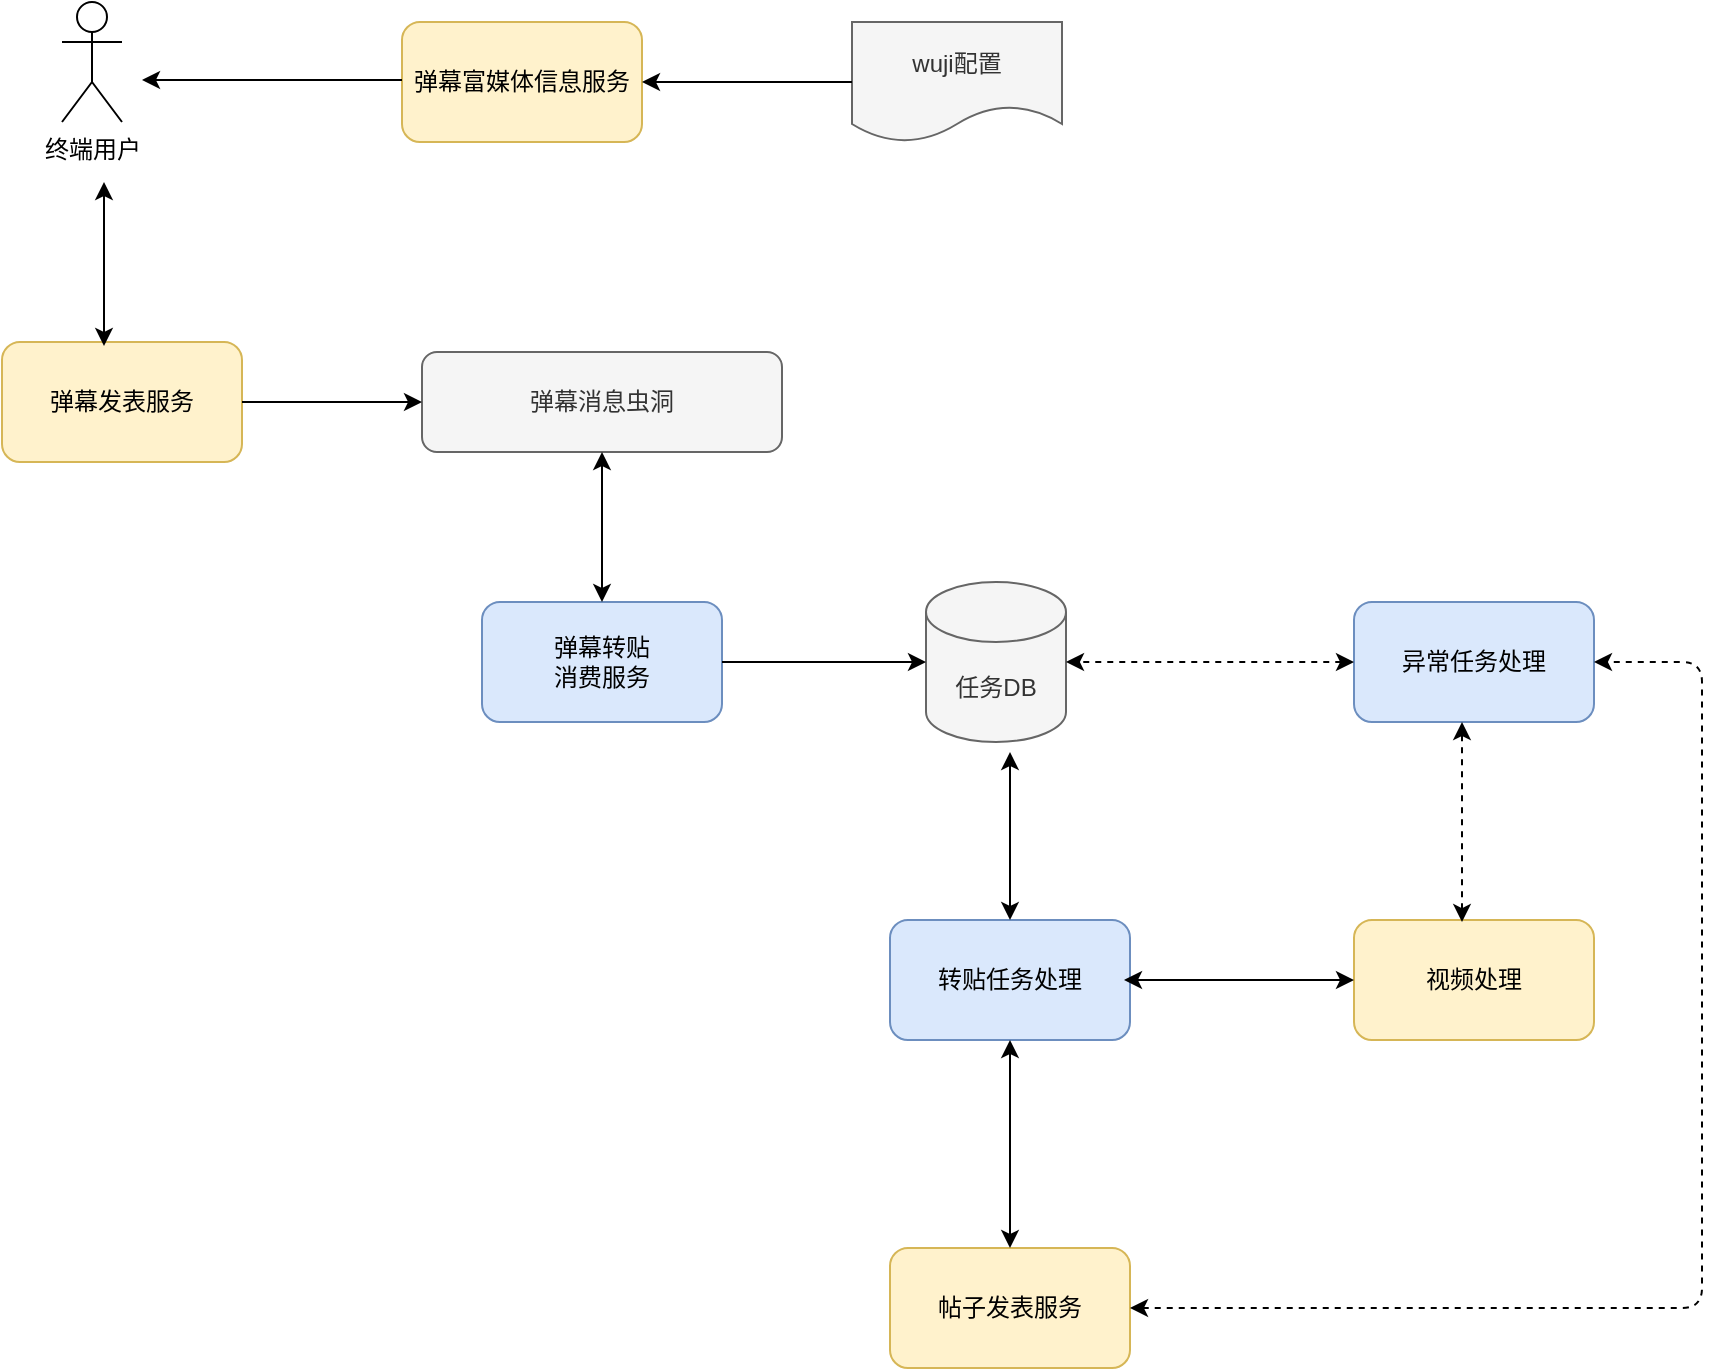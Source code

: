<mxfile version="14.4.2" type="github">
  <diagram id="GRkqAwBmYhJZcpe190al" name="第 1 页">
    <mxGraphModel dx="1422" dy="762" grid="1" gridSize="10" guides="1" tooltips="1" connect="1" arrows="1" fold="1" page="1" pageScale="1" pageWidth="827" pageHeight="1169" math="0" shadow="0">
      <root>
        <mxCell id="0" />
        <mxCell id="1" parent="0" />
        <mxCell id="GwsUawxsYAqEfmonSB3_-2" value="弹幕发表服务" style="rounded=1;whiteSpace=wrap;html=1;fillColor=#fff2cc;strokeColor=#d6b656;" vertex="1" parent="1">
          <mxGeometry x="50" y="250" width="120" height="60" as="geometry" />
        </mxCell>
        <mxCell id="GwsUawxsYAqEfmonSB3_-3" value="弹幕富媒体信息服务" style="rounded=1;whiteSpace=wrap;html=1;fillColor=#fff2cc;strokeColor=#d6b656;" vertex="1" parent="1">
          <mxGeometry x="250" y="90" width="120" height="60" as="geometry" />
        </mxCell>
        <mxCell id="GwsUawxsYAqEfmonSB3_-4" value="弹幕消息虫洞" style="rounded=1;whiteSpace=wrap;html=1;fillColor=#f5f5f5;strokeColor=#666666;fontColor=#333333;" vertex="1" parent="1">
          <mxGeometry x="260" y="255" width="180" height="50" as="geometry" />
        </mxCell>
        <mxCell id="GwsUawxsYAqEfmonSB3_-5" value="终端用户" style="shape=umlActor;verticalLabelPosition=bottom;verticalAlign=top;html=1;outlineConnect=0;" vertex="1" parent="1">
          <mxGeometry x="80" y="80" width="30" height="60" as="geometry" />
        </mxCell>
        <mxCell id="GwsUawxsYAqEfmonSB3_-9" value="wuji配置" style="shape=document;whiteSpace=wrap;html=1;boundedLbl=1;fillColor=#f5f5f5;strokeColor=#666666;fontColor=#333333;" vertex="1" parent="1">
          <mxGeometry x="475" y="90" width="105" height="60" as="geometry" />
        </mxCell>
        <mxCell id="GwsUawxsYAqEfmonSB3_-10" value="" style="endArrow=classic;html=1;entryX=1;entryY=0.5;entryDx=0;entryDy=0;" edge="1" parent="1" source="GwsUawxsYAqEfmonSB3_-9" target="GwsUawxsYAqEfmonSB3_-3">
          <mxGeometry width="50" height="50" relative="1" as="geometry">
            <mxPoint x="440" y="240" as="sourcePoint" />
            <mxPoint x="490" y="190" as="targetPoint" />
          </mxGeometry>
        </mxCell>
        <mxCell id="GwsUawxsYAqEfmonSB3_-11" value="" style="endArrow=classic;html=1;entryX=1;entryY=0.5;entryDx=0;entryDy=0;" edge="1" parent="1">
          <mxGeometry width="50" height="50" relative="1" as="geometry">
            <mxPoint x="250" y="119" as="sourcePoint" />
            <mxPoint x="120" y="119" as="targetPoint" />
          </mxGeometry>
        </mxCell>
        <mxCell id="GwsUawxsYAqEfmonSB3_-12" value="" style="endArrow=classic;html=1;entryX=0.425;entryY=0.033;entryDx=0;entryDy=0;entryPerimeter=0;startArrow=classic;startFill=1;" edge="1" parent="1" target="GwsUawxsYAqEfmonSB3_-2">
          <mxGeometry width="50" height="50" relative="1" as="geometry">
            <mxPoint x="101" y="170" as="sourcePoint" />
            <mxPoint x="130" y="129" as="targetPoint" />
          </mxGeometry>
        </mxCell>
        <mxCell id="GwsUawxsYAqEfmonSB3_-13" value="" style="endArrow=classic;html=1;entryX=0;entryY=0.5;entryDx=0;entryDy=0;exitX=1;exitY=0.5;exitDx=0;exitDy=0;" edge="1" parent="1" source="GwsUawxsYAqEfmonSB3_-2" target="GwsUawxsYAqEfmonSB3_-4">
          <mxGeometry width="50" height="50" relative="1" as="geometry">
            <mxPoint x="111" y="180" as="sourcePoint" />
            <mxPoint x="111" y="261.98" as="targetPoint" />
          </mxGeometry>
        </mxCell>
        <mxCell id="GwsUawxsYAqEfmonSB3_-14" value="弹幕转贴&lt;br&gt;消费服务" style="rounded=1;whiteSpace=wrap;html=1;fillColor=#dae8fc;strokeColor=#6c8ebf;" vertex="1" parent="1">
          <mxGeometry x="290" y="380" width="120" height="60" as="geometry" />
        </mxCell>
        <mxCell id="GwsUawxsYAqEfmonSB3_-15" value="" style="endArrow=classic;html=1;exitX=0.5;exitY=1;exitDx=0;exitDy=0;entryX=0.5;entryY=0;entryDx=0;entryDy=0;startArrow=classic;startFill=1;" edge="1" parent="1" source="GwsUawxsYAqEfmonSB3_-4" target="GwsUawxsYAqEfmonSB3_-14">
          <mxGeometry width="50" height="50" relative="1" as="geometry">
            <mxPoint x="440" y="276" as="sourcePoint" />
            <mxPoint x="520" y="276" as="targetPoint" />
          </mxGeometry>
        </mxCell>
        <mxCell id="GwsUawxsYAqEfmonSB3_-16" value="任务DB" style="shape=cylinder3;whiteSpace=wrap;html=1;boundedLbl=1;backgroundOutline=1;size=15;fillColor=#f5f5f5;strokeColor=#666666;fontColor=#333333;" vertex="1" parent="1">
          <mxGeometry x="512" y="370" width="70" height="80" as="geometry" />
        </mxCell>
        <mxCell id="GwsUawxsYAqEfmonSB3_-17" value="" style="endArrow=classic;html=1;" edge="1" parent="1" source="GwsUawxsYAqEfmonSB3_-14" target="GwsUawxsYAqEfmonSB3_-16">
          <mxGeometry width="50" height="50" relative="1" as="geometry">
            <mxPoint x="180" y="290" as="sourcePoint" />
            <mxPoint x="270" y="290" as="targetPoint" />
          </mxGeometry>
        </mxCell>
        <mxCell id="GwsUawxsYAqEfmonSB3_-18" value="转贴任务处理" style="rounded=1;whiteSpace=wrap;html=1;fillColor=#dae8fc;strokeColor=#6c8ebf;" vertex="1" parent="1">
          <mxGeometry x="494" y="539" width="120" height="60" as="geometry" />
        </mxCell>
        <mxCell id="GwsUawxsYAqEfmonSB3_-19" value="" style="endArrow=classic;html=1;startArrow=classic;startFill=1;" edge="1" parent="1" source="GwsUawxsYAqEfmonSB3_-18">
          <mxGeometry width="50" height="50" relative="1" as="geometry">
            <mxPoint x="430" y="515" as="sourcePoint" />
            <mxPoint x="554" y="455" as="targetPoint" />
          </mxGeometry>
        </mxCell>
        <mxCell id="GwsUawxsYAqEfmonSB3_-22" value="视频处理" style="rounded=1;whiteSpace=wrap;html=1;fillColor=#fff2cc;strokeColor=#d6b656;" vertex="1" parent="1">
          <mxGeometry x="726" y="539" width="120" height="60" as="geometry" />
        </mxCell>
        <mxCell id="GwsUawxsYAqEfmonSB3_-23" value="" style="endArrow=classic;html=1;startArrow=classic;startFill=1;exitX=0;exitY=0.5;exitDx=0;exitDy=0;" edge="1" parent="1" source="GwsUawxsYAqEfmonSB3_-22">
          <mxGeometry width="50" height="50" relative="1" as="geometry">
            <mxPoint x="711" y="568.5" as="sourcePoint" />
            <mxPoint x="611" y="569" as="targetPoint" />
          </mxGeometry>
        </mxCell>
        <mxCell id="GwsUawxsYAqEfmonSB3_-24" value="帖子发表服务" style="rounded=1;whiteSpace=wrap;html=1;fillColor=#fff2cc;strokeColor=#d6b656;" vertex="1" parent="1">
          <mxGeometry x="494" y="703" width="120" height="60" as="geometry" />
        </mxCell>
        <mxCell id="GwsUawxsYAqEfmonSB3_-25" value="" style="endArrow=classic;html=1;startArrow=classic;startFill=1;exitX=0.5;exitY=1;exitDx=0;exitDy=0;entryX=0.5;entryY=0;entryDx=0;entryDy=0;" edge="1" parent="1" source="GwsUawxsYAqEfmonSB3_-18" target="GwsUawxsYAqEfmonSB3_-24">
          <mxGeometry width="50" height="50" relative="1" as="geometry">
            <mxPoint x="661" y="709" as="sourcePoint" />
            <mxPoint x="541" y="709" as="targetPoint" />
          </mxGeometry>
        </mxCell>
        <mxCell id="GwsUawxsYAqEfmonSB3_-26" value="异常任务处理" style="rounded=1;whiteSpace=wrap;html=1;fillColor=#dae8fc;strokeColor=#6c8ebf;" vertex="1" parent="1">
          <mxGeometry x="726" y="380" width="120" height="60" as="geometry" />
        </mxCell>
        <mxCell id="GwsUawxsYAqEfmonSB3_-27" value="" style="endArrow=classic;html=1;startArrow=classic;startFill=1;exitX=0;exitY=0.5;exitDx=0;exitDy=0;dashed=1;" edge="1" parent="1" source="GwsUawxsYAqEfmonSB3_-26">
          <mxGeometry width="50" height="50" relative="1" as="geometry">
            <mxPoint x="582" y="494" as="sourcePoint" />
            <mxPoint x="582" y="410" as="targetPoint" />
          </mxGeometry>
        </mxCell>
        <mxCell id="GwsUawxsYAqEfmonSB3_-28" value="" style="endArrow=classic;html=1;startArrow=classic;startFill=1;exitX=0.45;exitY=0.017;exitDx=0;exitDy=0;exitPerimeter=0;dashed=1;" edge="1" parent="1" source="GwsUawxsYAqEfmonSB3_-22">
          <mxGeometry width="50" height="50" relative="1" as="geometry">
            <mxPoint x="895" y="440" as="sourcePoint" />
            <mxPoint x="780" y="440" as="targetPoint" />
          </mxGeometry>
        </mxCell>
        <mxCell id="GwsUawxsYAqEfmonSB3_-29" value="" style="endArrow=classic;html=1;startArrow=classic;startFill=1;exitX=1;exitY=0.5;exitDx=0;exitDy=0;entryX=1;entryY=0.5;entryDx=0;entryDy=0;edgeStyle=orthogonalEdgeStyle;dashed=1;" edge="1" parent="1" source="GwsUawxsYAqEfmonSB3_-24" target="GwsUawxsYAqEfmonSB3_-26">
          <mxGeometry width="50" height="50" relative="1" as="geometry">
            <mxPoint x="790" y="550.02" as="sourcePoint" />
            <mxPoint x="790" y="450" as="targetPoint" />
            <Array as="points">
              <mxPoint x="900" y="733" />
              <mxPoint x="900" y="410" />
            </Array>
          </mxGeometry>
        </mxCell>
      </root>
    </mxGraphModel>
  </diagram>
</mxfile>
